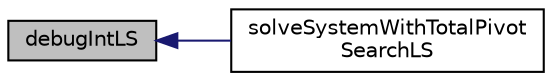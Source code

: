 digraph "debugIntLS"
{
  edge [fontname="Helvetica",fontsize="10",labelfontname="Helvetica",labelfontsize="10"];
  node [fontname="Helvetica",fontsize="10",shape=record];
  rankdir="LR";
  Node4 [label="debugIntLS",height=0.2,width=0.4,color="black", fillcolor="grey75", style="filled", fontcolor="black"];
  Node4 -> Node5 [dir="back",color="midnightblue",fontsize="10",style="solid",fontname="Helvetica"];
  Node5 [label="solveSystemWithTotalPivot\lSearchLS",height=0.2,width=0.4,color="black", fillcolor="white", style="filled",URL="$d1/da3/linear_solver_total_pivot_8c.html#aca3726b14a321fb8c80de3705e6a7266"];
}
